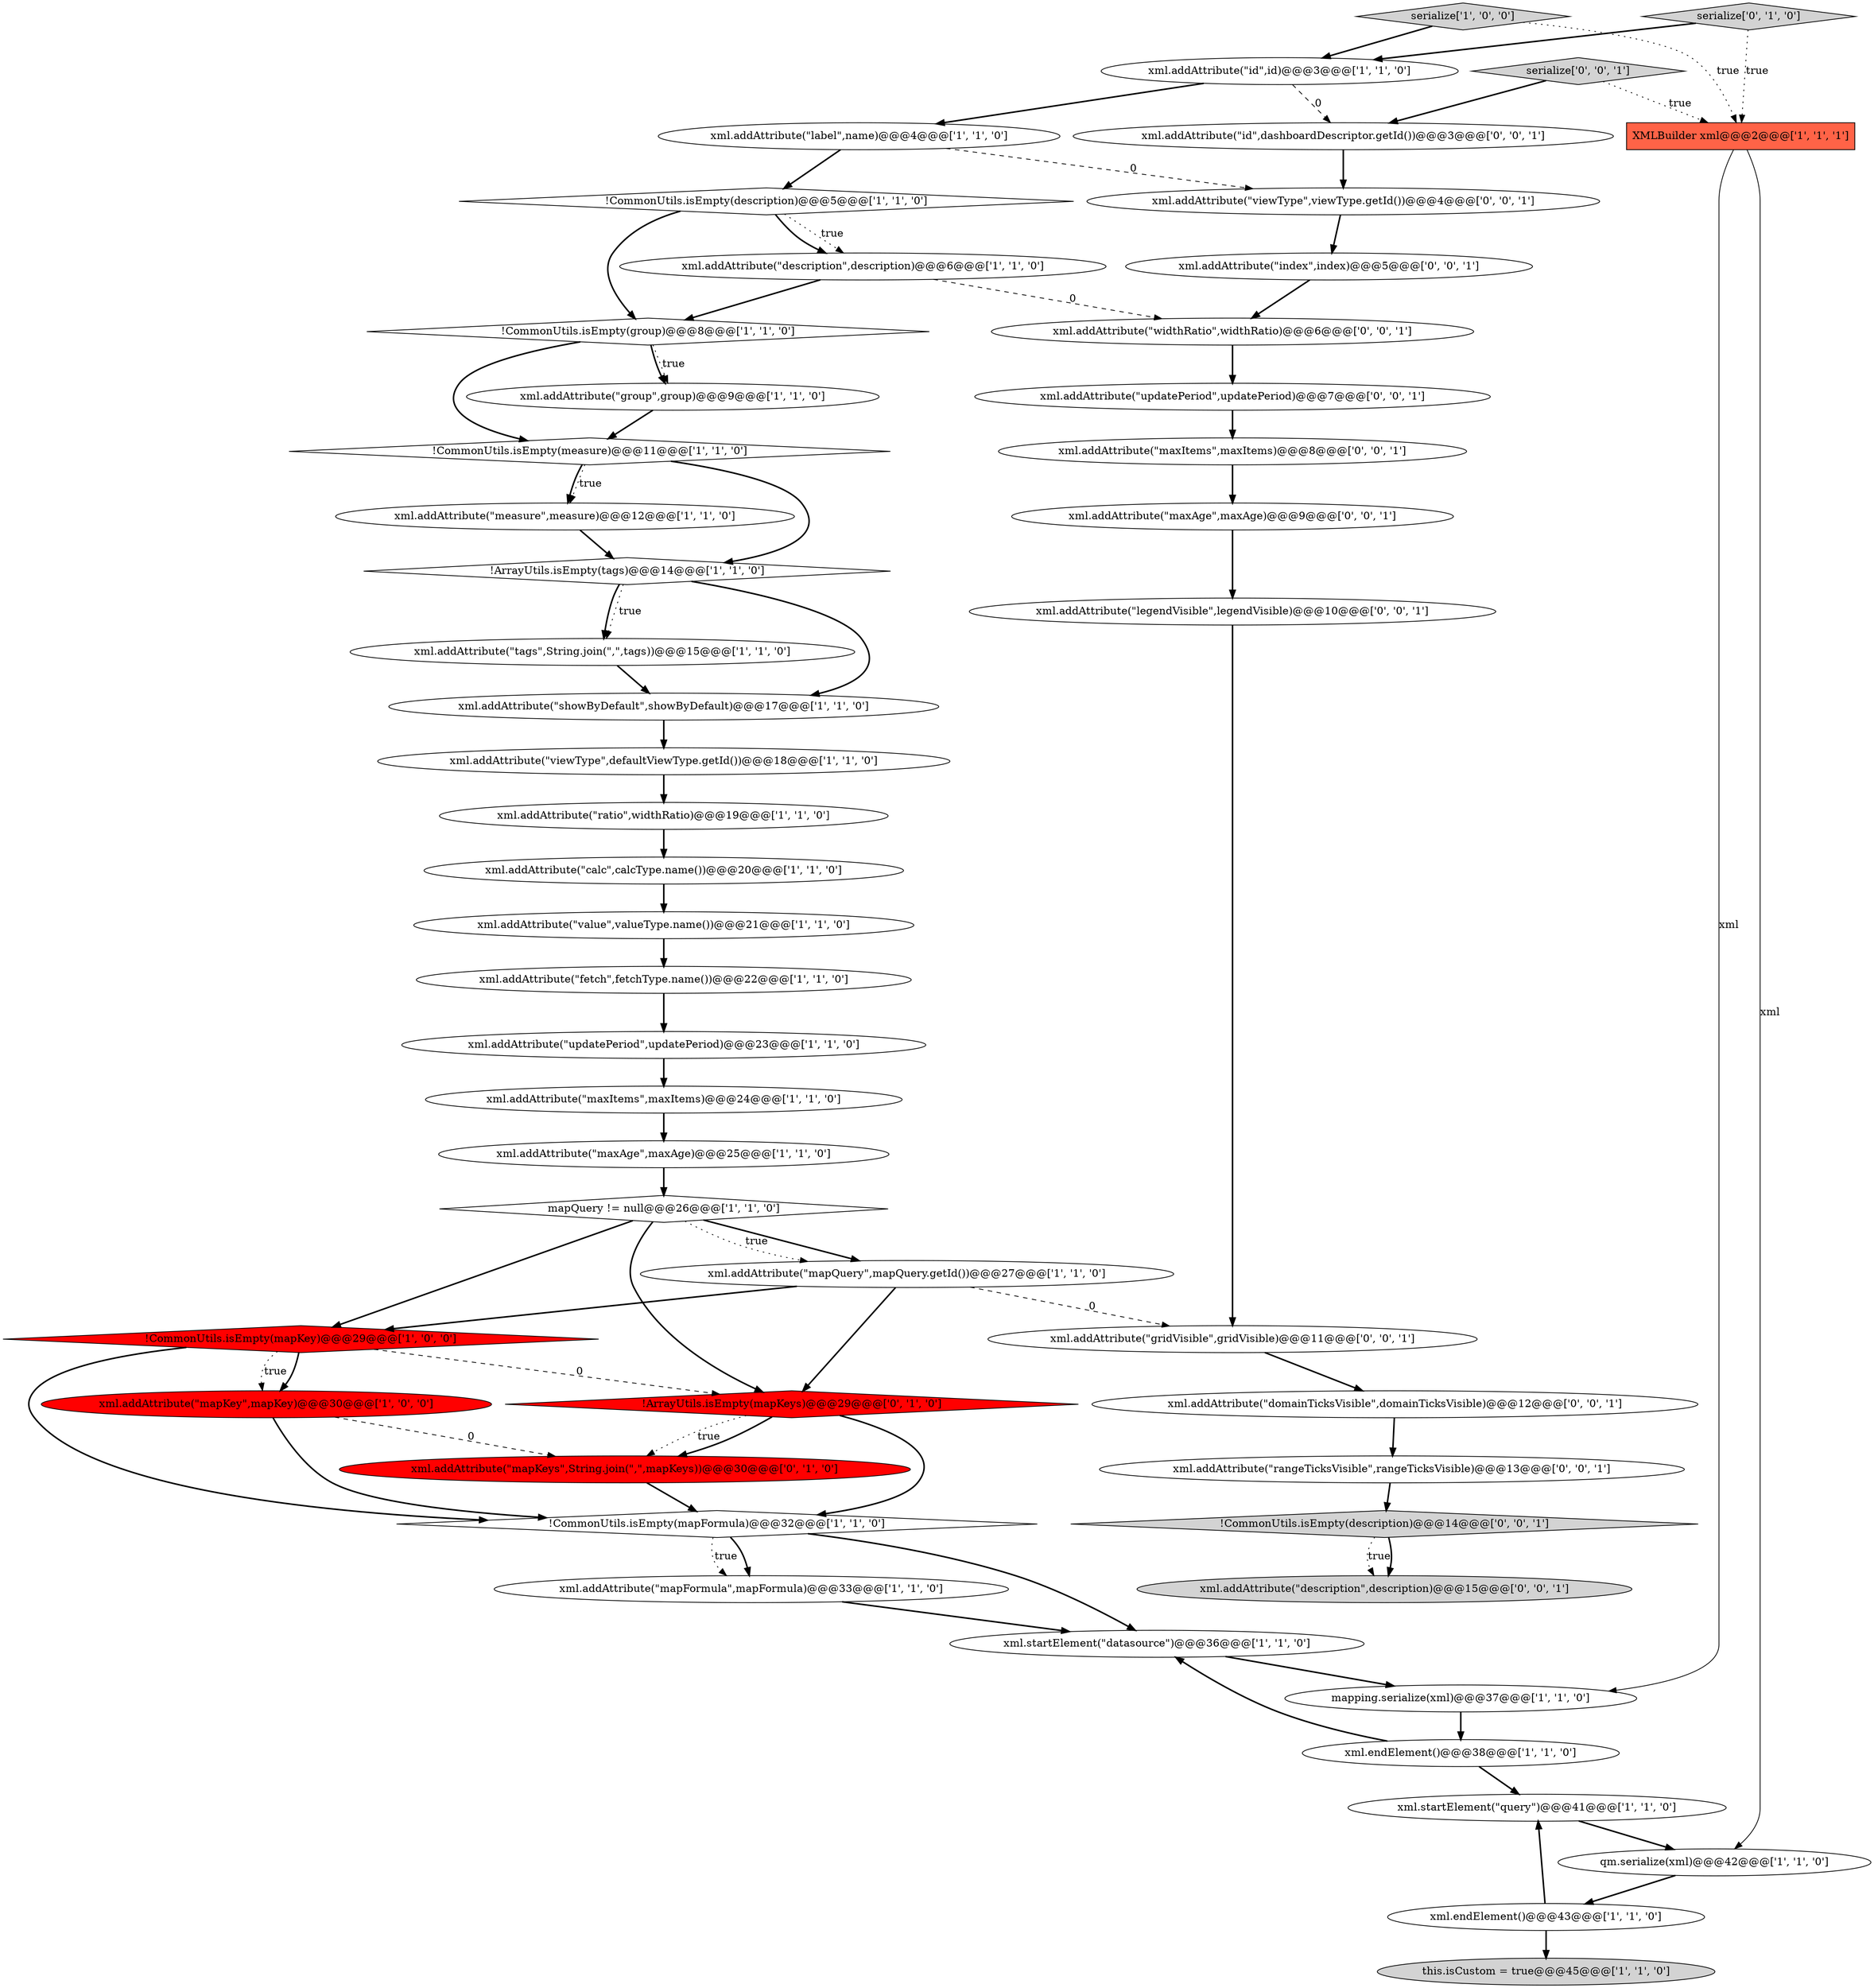 digraph {
45 [style = filled, label = "xml.addAttribute(\"viewType\",viewType.getId())@@@4@@@['0', '0', '1']", fillcolor = white, shape = ellipse image = "AAA0AAABBB3BBB"];
2 [style = filled, label = "xml.addAttribute(\"label\",name)@@@4@@@['1', '1', '0']", fillcolor = white, shape = ellipse image = "AAA0AAABBB1BBB"];
11 [style = filled, label = "xml.addAttribute(\"ratio\",widthRatio)@@@19@@@['1', '1', '0']", fillcolor = white, shape = ellipse image = "AAA0AAABBB1BBB"];
25 [style = filled, label = "xml.addAttribute(\"maxAge\",maxAge)@@@25@@@['1', '1', '0']", fillcolor = white, shape = ellipse image = "AAA0AAABBB1BBB"];
38 [style = filled, label = "xml.addAttribute(\"id\",dashboardDescriptor.getId())@@@3@@@['0', '0', '1']", fillcolor = white, shape = ellipse image = "AAA0AAABBB3BBB"];
15 [style = filled, label = "xml.addAttribute(\"updatePeriod\",updatePeriod)@@@23@@@['1', '1', '0']", fillcolor = white, shape = ellipse image = "AAA0AAABBB1BBB"];
44 [style = filled, label = "xml.addAttribute(\"domainTicksVisible\",domainTicksVisible)@@@12@@@['0', '0', '1']", fillcolor = white, shape = ellipse image = "AAA0AAABBB3BBB"];
32 [style = filled, label = "xml.addAttribute(\"fetch\",fetchType.name())@@@22@@@['1', '1', '0']", fillcolor = white, shape = ellipse image = "AAA0AAABBB1BBB"];
50 [style = filled, label = "xml.addAttribute(\"maxItems\",maxItems)@@@8@@@['0', '0', '1']", fillcolor = white, shape = ellipse image = "AAA0AAABBB3BBB"];
28 [style = filled, label = "xml.startElement(\"datasource\")@@@36@@@['1', '1', '0']", fillcolor = white, shape = ellipse image = "AAA0AAABBB1BBB"];
14 [style = filled, label = "XMLBuilder xml@@@2@@@['1', '1', '1']", fillcolor = tomato, shape = box image = "AAA0AAABBB1BBB"];
33 [style = filled, label = "xml.addAttribute(\"value\",valueType.name())@@@21@@@['1', '1', '0']", fillcolor = white, shape = ellipse image = "AAA0AAABBB1BBB"];
1 [style = filled, label = "serialize['1', '0', '0']", fillcolor = lightgray, shape = diamond image = "AAA0AAABBB1BBB"];
10 [style = filled, label = "!CommonUtils.isEmpty(measure)@@@11@@@['1', '1', '0']", fillcolor = white, shape = diamond image = "AAA0AAABBB1BBB"];
48 [style = filled, label = "!CommonUtils.isEmpty(description)@@@14@@@['0', '0', '1']", fillcolor = lightgray, shape = diamond image = "AAA0AAABBB3BBB"];
22 [style = filled, label = "xml.addAttribute(\"mapFormula\",mapFormula)@@@33@@@['1', '1', '0']", fillcolor = white, shape = ellipse image = "AAA0AAABBB1BBB"];
21 [style = filled, label = "xml.endElement()@@@38@@@['1', '1', '0']", fillcolor = white, shape = ellipse image = "AAA0AAABBB1BBB"];
20 [style = filled, label = "xml.addAttribute(\"mapQuery\",mapQuery.getId())@@@27@@@['1', '1', '0']", fillcolor = white, shape = ellipse image = "AAA0AAABBB1BBB"];
42 [style = filled, label = "xml.addAttribute(\"legendVisible\",legendVisible)@@@10@@@['0', '0', '1']", fillcolor = white, shape = ellipse image = "AAA0AAABBB3BBB"];
13 [style = filled, label = "xml.addAttribute(\"calc\",calcType.name())@@@20@@@['1', '1', '0']", fillcolor = white, shape = ellipse image = "AAA0AAABBB1BBB"];
39 [style = filled, label = "xml.addAttribute(\"index\",index)@@@5@@@['0', '0', '1']", fillcolor = white, shape = ellipse image = "AAA0AAABBB3BBB"];
31 [style = filled, label = "xml.addAttribute(\"description\",description)@@@6@@@['1', '1', '0']", fillcolor = white, shape = ellipse image = "AAA0AAABBB1BBB"];
26 [style = filled, label = "!CommonUtils.isEmpty(mapKey)@@@29@@@['1', '0', '0']", fillcolor = red, shape = diamond image = "AAA1AAABBB1BBB"];
17 [style = filled, label = "xml.addAttribute(\"measure\",measure)@@@12@@@['1', '1', '0']", fillcolor = white, shape = ellipse image = "AAA0AAABBB1BBB"];
41 [style = filled, label = "xml.addAttribute(\"rangeTicksVisible\",rangeTicksVisible)@@@13@@@['0', '0', '1']", fillcolor = white, shape = ellipse image = "AAA0AAABBB3BBB"];
19 [style = filled, label = "xml.addAttribute(\"tags\",String.join(\",\",tags))@@@15@@@['1', '1', '0']", fillcolor = white, shape = ellipse image = "AAA0AAABBB1BBB"];
7 [style = filled, label = "xml.addAttribute(\"group\",group)@@@9@@@['1', '1', '0']", fillcolor = white, shape = ellipse image = "AAA0AAABBB1BBB"];
30 [style = filled, label = "xml.addAttribute(\"viewType\",defaultViewType.getId())@@@18@@@['1', '1', '0']", fillcolor = white, shape = ellipse image = "AAA0AAABBB1BBB"];
36 [style = filled, label = "!ArrayUtils.isEmpty(mapKeys)@@@29@@@['0', '1', '0']", fillcolor = red, shape = diamond image = "AAA1AAABBB2BBB"];
0 [style = filled, label = "xml.endElement()@@@43@@@['1', '1', '0']", fillcolor = white, shape = ellipse image = "AAA0AAABBB1BBB"];
18 [style = filled, label = "xml.addAttribute(\"maxItems\",maxItems)@@@24@@@['1', '1', '0']", fillcolor = white, shape = ellipse image = "AAA0AAABBB1BBB"];
49 [style = filled, label = "xml.addAttribute(\"updatePeriod\",updatePeriod)@@@7@@@['0', '0', '1']", fillcolor = white, shape = ellipse image = "AAA0AAABBB3BBB"];
16 [style = filled, label = "this.isCustom = true@@@45@@@['1', '1', '0']", fillcolor = lightgray, shape = ellipse image = "AAA0AAABBB1BBB"];
5 [style = filled, label = "qm.serialize(xml)@@@42@@@['1', '1', '0']", fillcolor = white, shape = ellipse image = "AAA0AAABBB1BBB"];
35 [style = filled, label = "serialize['0', '1', '0']", fillcolor = lightgray, shape = diamond image = "AAA0AAABBB2BBB"];
4 [style = filled, label = "xml.startElement(\"query\")@@@41@@@['1', '1', '0']", fillcolor = white, shape = ellipse image = "AAA0AAABBB1BBB"];
8 [style = filled, label = "mapping.serialize(xml)@@@37@@@['1', '1', '0']", fillcolor = white, shape = ellipse image = "AAA0AAABBB1BBB"];
24 [style = filled, label = "xml.addAttribute(\"mapKey\",mapKey)@@@30@@@['1', '0', '0']", fillcolor = red, shape = ellipse image = "AAA1AAABBB1BBB"];
29 [style = filled, label = "!ArrayUtils.isEmpty(tags)@@@14@@@['1', '1', '0']", fillcolor = white, shape = diamond image = "AAA0AAABBB1BBB"];
46 [style = filled, label = "xml.addAttribute(\"maxAge\",maxAge)@@@9@@@['0', '0', '1']", fillcolor = white, shape = ellipse image = "AAA0AAABBB3BBB"];
9 [style = filled, label = "!CommonUtils.isEmpty(description)@@@5@@@['1', '1', '0']", fillcolor = white, shape = diamond image = "AAA0AAABBB1BBB"];
6 [style = filled, label = "xml.addAttribute(\"showByDefault\",showByDefault)@@@17@@@['1', '1', '0']", fillcolor = white, shape = ellipse image = "AAA0AAABBB1BBB"];
27 [style = filled, label = "xml.addAttribute(\"id\",id)@@@3@@@['1', '1', '0']", fillcolor = white, shape = ellipse image = "AAA0AAABBB1BBB"];
47 [style = filled, label = "xml.addAttribute(\"gridVisible\",gridVisible)@@@11@@@['0', '0', '1']", fillcolor = white, shape = ellipse image = "AAA0AAABBB3BBB"];
40 [style = filled, label = "xml.addAttribute(\"description\",description)@@@15@@@['0', '0', '1']", fillcolor = lightgray, shape = ellipse image = "AAA0AAABBB3BBB"];
23 [style = filled, label = "mapQuery != null@@@26@@@['1', '1', '0']", fillcolor = white, shape = diamond image = "AAA0AAABBB1BBB"];
34 [style = filled, label = "xml.addAttribute(\"mapKeys\",String.join(\",\",mapKeys))@@@30@@@['0', '1', '0']", fillcolor = red, shape = ellipse image = "AAA1AAABBB2BBB"];
37 [style = filled, label = "xml.addAttribute(\"widthRatio\",widthRatio)@@@6@@@['0', '0', '1']", fillcolor = white, shape = ellipse image = "AAA0AAABBB3BBB"];
12 [style = filled, label = "!CommonUtils.isEmpty(group)@@@8@@@['1', '1', '0']", fillcolor = white, shape = diamond image = "AAA0AAABBB1BBB"];
3 [style = filled, label = "!CommonUtils.isEmpty(mapFormula)@@@32@@@['1', '1', '0']", fillcolor = white, shape = diamond image = "AAA0AAABBB1BBB"];
43 [style = filled, label = "serialize['0', '0', '1']", fillcolor = lightgray, shape = diamond image = "AAA0AAABBB3BBB"];
39->37 [style = bold, label=""];
46->42 [style = bold, label=""];
0->16 [style = bold, label=""];
27->38 [style = dashed, label="0"];
23->20 [style = bold, label=""];
35->27 [style = bold, label=""];
37->49 [style = bold, label=""];
7->10 [style = bold, label=""];
25->23 [style = bold, label=""];
20->26 [style = bold, label=""];
9->31 [style = bold, label=""];
26->3 [style = bold, label=""];
50->46 [style = bold, label=""];
1->27 [style = bold, label=""];
23->26 [style = bold, label=""];
42->47 [style = bold, label=""];
9->31 [style = dotted, label="true"];
10->17 [style = bold, label=""];
22->28 [style = bold, label=""];
38->45 [style = bold, label=""];
36->3 [style = bold, label=""];
2->9 [style = bold, label=""];
1->14 [style = dotted, label="true"];
48->40 [style = dotted, label="true"];
31->37 [style = dashed, label="0"];
19->6 [style = bold, label=""];
26->24 [style = bold, label=""];
3->22 [style = bold, label=""];
15->18 [style = bold, label=""];
31->12 [style = bold, label=""];
12->7 [style = bold, label=""];
48->40 [style = bold, label=""];
49->50 [style = bold, label=""];
21->28 [style = bold, label=""];
35->14 [style = dotted, label="true"];
10->17 [style = dotted, label="true"];
41->48 [style = bold, label=""];
29->6 [style = bold, label=""];
30->11 [style = bold, label=""];
3->28 [style = bold, label=""];
12->10 [style = bold, label=""];
23->20 [style = dotted, label="true"];
43->38 [style = bold, label=""];
29->19 [style = bold, label=""];
10->29 [style = bold, label=""];
5->0 [style = bold, label=""];
34->3 [style = bold, label=""];
0->4 [style = bold, label=""];
2->45 [style = dashed, label="0"];
28->8 [style = bold, label=""];
11->13 [style = bold, label=""];
26->24 [style = dotted, label="true"];
3->22 [style = dotted, label="true"];
44->41 [style = bold, label=""];
32->15 [style = bold, label=""];
18->25 [style = bold, label=""];
45->39 [style = bold, label=""];
43->14 [style = dotted, label="true"];
8->21 [style = bold, label=""];
47->44 [style = bold, label=""];
33->32 [style = bold, label=""];
23->36 [style = bold, label=""];
26->36 [style = dashed, label="0"];
9->12 [style = bold, label=""];
20->47 [style = dashed, label="0"];
14->5 [style = solid, label="xml"];
17->29 [style = bold, label=""];
13->33 [style = bold, label=""];
12->7 [style = dotted, label="true"];
36->34 [style = dotted, label="true"];
4->5 [style = bold, label=""];
24->3 [style = bold, label=""];
27->2 [style = bold, label=""];
36->34 [style = bold, label=""];
20->36 [style = bold, label=""];
24->34 [style = dashed, label="0"];
14->8 [style = solid, label="xml"];
29->19 [style = dotted, label="true"];
21->4 [style = bold, label=""];
6->30 [style = bold, label=""];
}
